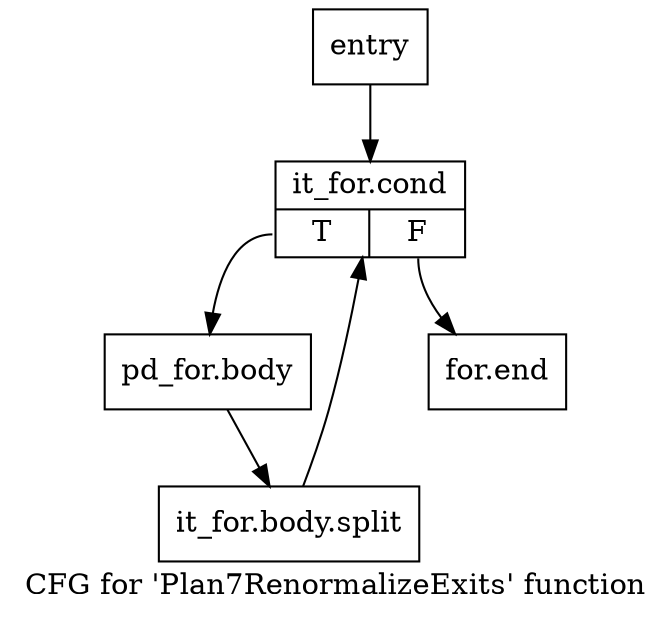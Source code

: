 digraph "CFG for 'Plan7RenormalizeExits' function" {
	label="CFG for 'Plan7RenormalizeExits' function";

	Node0x2a989d0 [shape=record,label="{entry}"];
	Node0x2a989d0 -> Node0x2aa8510;
	Node0x2aa8510 [shape=record,label="{it_for.cond|{<s0>T|<s1>F}}"];
	Node0x2aa8510:s0 -> Node0x2aa8560;
	Node0x2aa8510:s1 -> Node0x2aa85b0;
	Node0x2aa8560 [shape=record,label="{pd_for.body}"];
	Node0x2aa8560 -> Node0x3578d90;
	Node0x3578d90 [shape=record,label="{it_for.body.split}"];
	Node0x3578d90 -> Node0x2aa8510;
	Node0x2aa85b0 [shape=record,label="{for.end}"];
}

